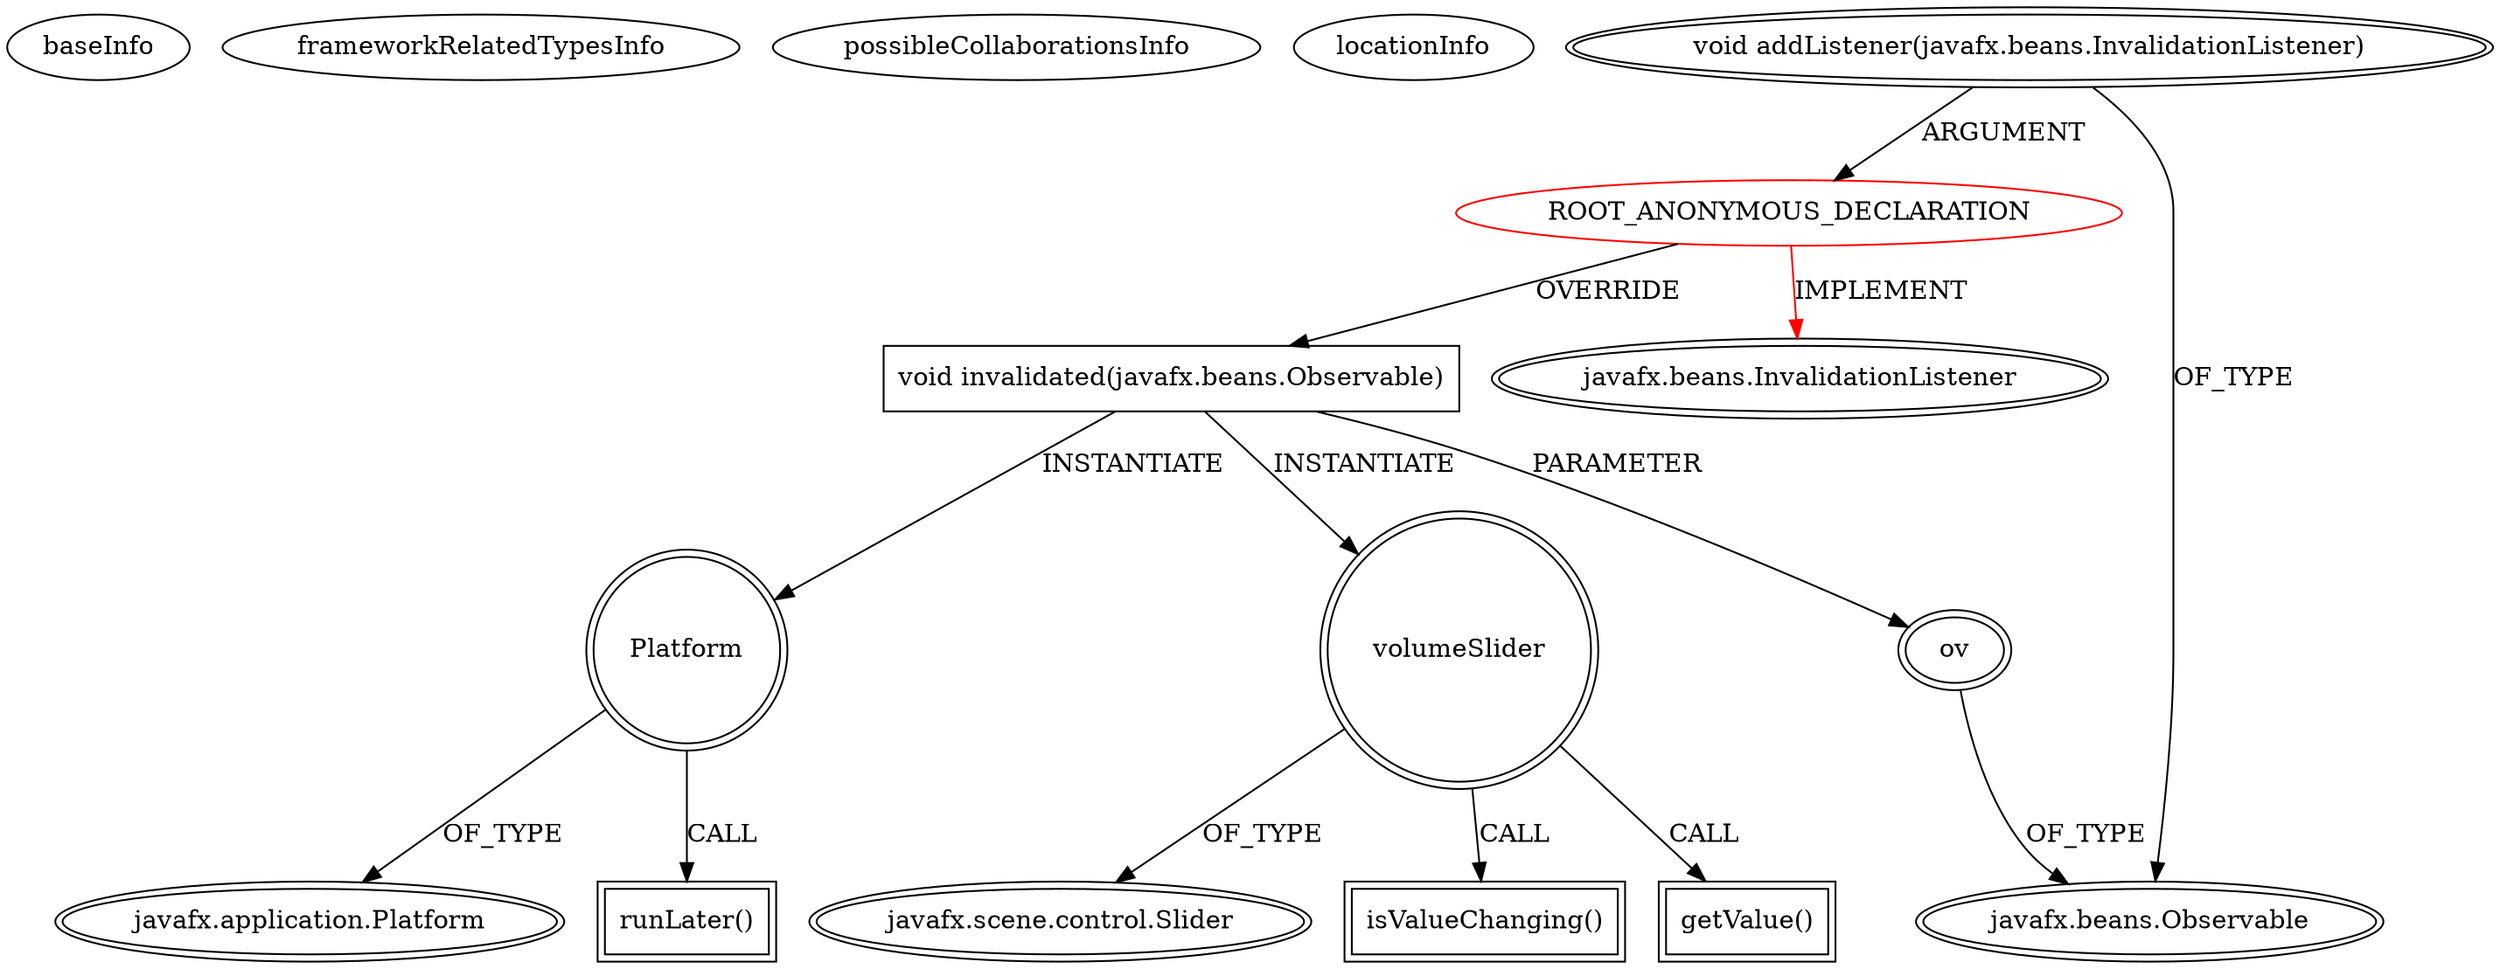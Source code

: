 digraph {
baseInfo[graphId=319,category="extension_graph",isAnonymous=true,possibleRelation=false]
frameworkRelatedTypesInfo[0="javafx.beans.InvalidationListener"]
possibleCollaborationsInfo[]
locationInfo[projectName="Daniel-Cristian-MusicPlayerStuff",filePath="/Daniel-Cristian-MusicPlayerStuff/MusicPlayerStuff-master/src/Controllers/MusicVimController.java",contextSignature="void initVolumeSlider()",graphId="319"]
0[label="ROOT_ANONYMOUS_DECLARATION",vertexType="ROOT_ANONYMOUS_DECLARATION",isFrameworkType=false,color=red]
1[label="javafx.beans.InvalidationListener",vertexType="FRAMEWORK_INTERFACE_TYPE",isFrameworkType=true,peripheries=2]
2[label="void addListener(javafx.beans.InvalidationListener)",vertexType="OUTSIDE_CALL",isFrameworkType=true,peripheries=2]
3[label="javafx.beans.Observable",vertexType="FRAMEWORK_INTERFACE_TYPE",isFrameworkType=true,peripheries=2]
4[label="void invalidated(javafx.beans.Observable)",vertexType="OVERRIDING_METHOD_DECLARATION",isFrameworkType=false,shape=box]
5[label="ov",vertexType="PARAMETER_DECLARATION",isFrameworkType=true,peripheries=2]
7[label="Platform",vertexType="VARIABLE_EXPRESION",isFrameworkType=true,peripheries=2,shape=circle]
9[label="javafx.application.Platform",vertexType="FRAMEWORK_CLASS_TYPE",isFrameworkType=true,peripheries=2]
8[label="runLater()",vertexType="INSIDE_CALL",isFrameworkType=true,peripheries=2,shape=box]
10[label="volumeSlider",vertexType="VARIABLE_EXPRESION",isFrameworkType=true,peripheries=2,shape=circle]
12[label="javafx.scene.control.Slider",vertexType="FRAMEWORK_CLASS_TYPE",isFrameworkType=true,peripheries=2]
11[label="isValueChanging()",vertexType="INSIDE_CALL",isFrameworkType=true,peripheries=2,shape=box]
14[label="getValue()",vertexType="INSIDE_CALL",isFrameworkType=true,peripheries=2,shape=box]
0->1[label="IMPLEMENT",color=red]
2->0[label="ARGUMENT"]
2->3[label="OF_TYPE"]
0->4[label="OVERRIDE"]
5->3[label="OF_TYPE"]
4->5[label="PARAMETER"]
4->7[label="INSTANTIATE"]
7->9[label="OF_TYPE"]
7->8[label="CALL"]
4->10[label="INSTANTIATE"]
10->12[label="OF_TYPE"]
10->11[label="CALL"]
10->14[label="CALL"]
}

